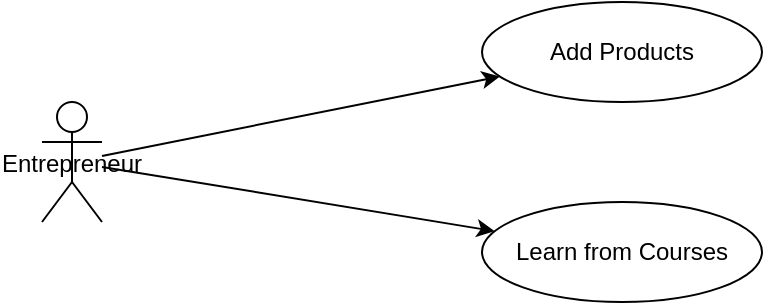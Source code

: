 <mxfile>
  <diagram name="Entrepreneur Use Cases" id="0">
    <mxGraphModel dx="1040" dy="640" grid="1" gridSize="10" guides="1" tooltips="1" connect="1" arrows="1" fold="1" page="1" pageScale="1" pageWidth="827" pageHeight="1169" math="0" shadow="0">
      <root>
        <mxCell id="0" />
        <mxCell id="1" parent="0" />
        <!-- Actor -->
        <mxCell id="2" value="Entrepreneur" style="shape=umlActor;" vertex="1" parent="1">
          <mxGeometry x="80" y="200" width="30" height="60" as="geometry" />
        </mxCell>
        <!-- Use Case: Add Products -->
        <mxCell id="3" value="Add Products" style="ellipse;whiteSpace=wrap;html=1;" vertex="1" parent="1">
          <mxGeometry x="300" y="150" width="140" height="50" as="geometry" />
        </mxCell>
        <!-- Use Case: Learn from Courses -->
        <mxCell id="4" value="Learn from Courses" style="ellipse;whiteSpace=wrap;html=1;" vertex="1" parent="1">
          <mxGeometry x="300" y="250" width="140" height="50" as="geometry" />
        </mxCell>
        <!-- Association: Entrepreneur to Add Products -->
        <mxCell id="5" edge="1" source="2" target="3" parent="1">
          <mxGeometry relative="1" as="geometry" />
        </mxCell>
        <!-- Association: Entrepreneur to Learn from Courses -->
        <mxCell id="6" edge="1" source="2" target="4" parent="1">
          <mxGeometry relative="1" as="geometry" />
        </mxCell>
      </root>
    </mxGraphModel>
  </diagram>
</mxfile>
